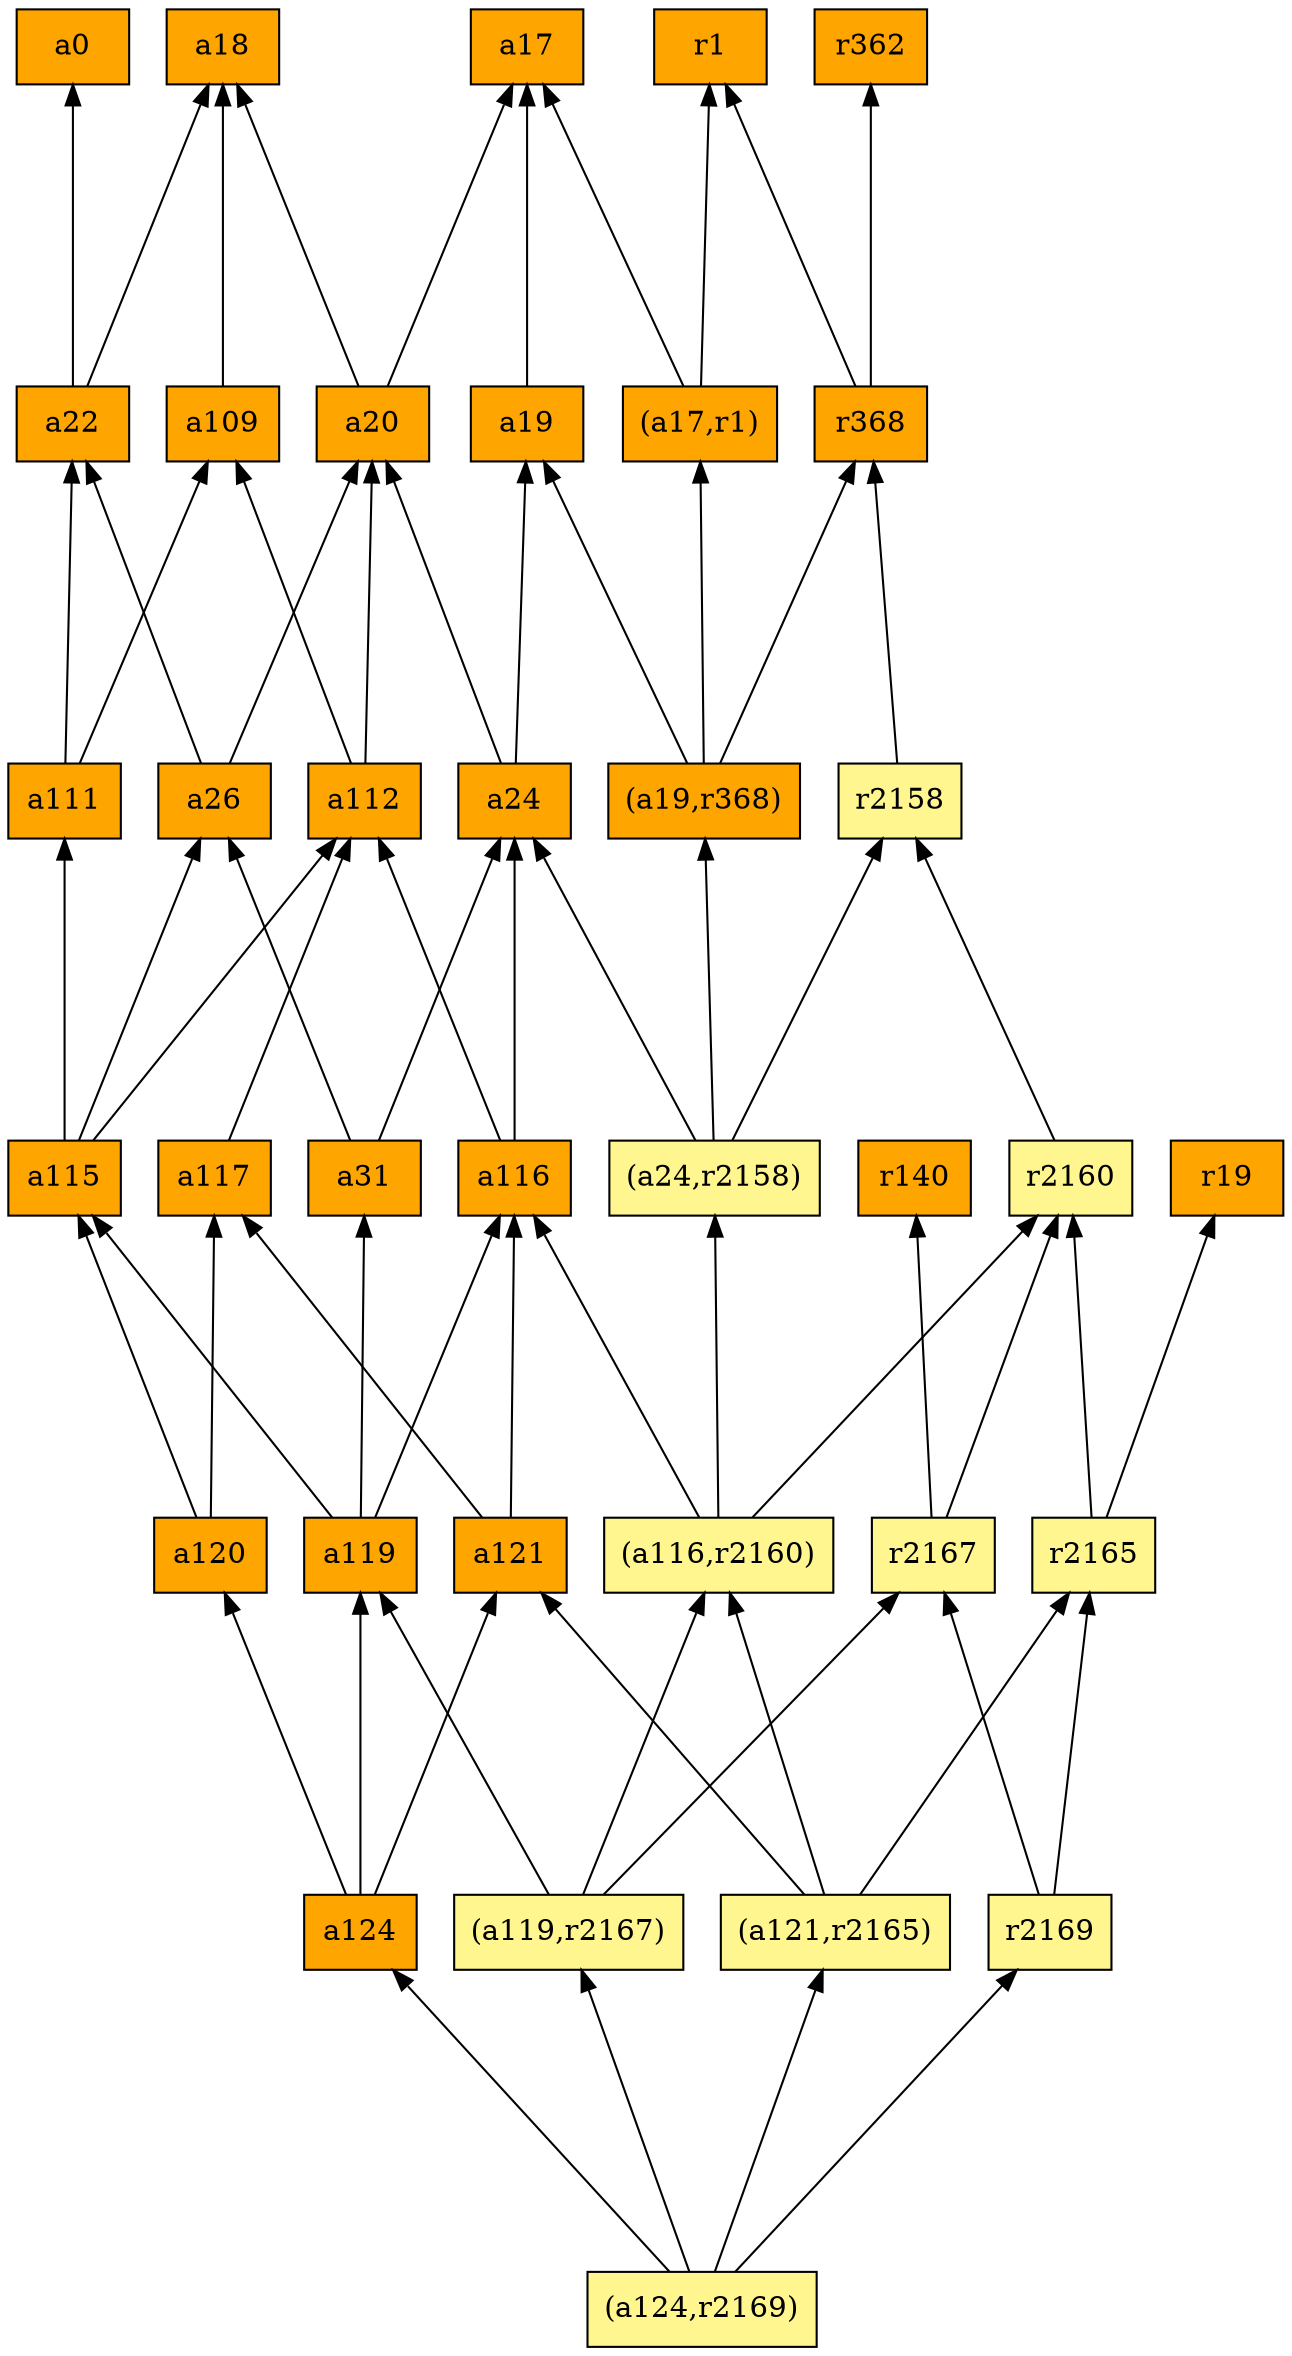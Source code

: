 digraph G {
rankdir=BT;ranksep="2.0";
"a120" [shape=record,fillcolor=orange,style=filled,label="{a120}"];
"r2158" [shape=record,fillcolor=khaki1,style=filled,label="{r2158}"];
"(a121,r2165)" [shape=record,fillcolor=khaki1,style=filled,label="{(a121,r2165)}"];
"a119" [shape=record,fillcolor=orange,style=filled,label="{a119}"];
"a109" [shape=record,fillcolor=orange,style=filled,label="{a109}"];
"(a19,r368)" [shape=record,fillcolor=orange,style=filled,label="{(a19,r368)}"];
"(a116,r2160)" [shape=record,fillcolor=khaki1,style=filled,label="{(a116,r2160)}"];
"a112" [shape=record,fillcolor=orange,style=filled,label="{a112}"];
"a31" [shape=record,fillcolor=orange,style=filled,label="{a31}"];
"(a17,r1)" [shape=record,fillcolor=orange,style=filled,label="{(a17,r1)}"];
"a20" [shape=record,fillcolor=orange,style=filled,label="{a20}"];
"a26" [shape=record,fillcolor=orange,style=filled,label="{a26}"];
"a111" [shape=record,fillcolor=orange,style=filled,label="{a111}"];
"a116" [shape=record,fillcolor=orange,style=filled,label="{a116}"];
"r2169" [shape=record,fillcolor=khaki1,style=filled,label="{r2169}"];
"r2160" [shape=record,fillcolor=khaki1,style=filled,label="{r2160}"];
"(a24,r2158)" [shape=record,fillcolor=khaki1,style=filled,label="{(a24,r2158)}"];
"a17" [shape=record,fillcolor=orange,style=filled,label="{a17}"];
"r368" [shape=record,fillcolor=orange,style=filled,label="{r368}"];
"a24" [shape=record,fillcolor=orange,style=filled,label="{a24}"];
"a124" [shape=record,fillcolor=orange,style=filled,label="{a124}"];
"a18" [shape=record,fillcolor=orange,style=filled,label="{a18}"];
"a115" [shape=record,fillcolor=orange,style=filled,label="{a115}"];
"a121" [shape=record,fillcolor=orange,style=filled,label="{a121}"];
"(a119,r2167)" [shape=record,fillcolor=khaki1,style=filled,label="{(a119,r2167)}"];
"r2165" [shape=record,fillcolor=khaki1,style=filled,label="{r2165}"];
"a22" [shape=record,fillcolor=orange,style=filled,label="{a22}"];
"r362" [shape=record,fillcolor=orange,style=filled,label="{r362}"];
"r140" [shape=record,fillcolor=orange,style=filled,label="{r140}"];
"r19" [shape=record,fillcolor=orange,style=filled,label="{r19}"];
"a19" [shape=record,fillcolor=orange,style=filled,label="{a19}"];
"a117" [shape=record,fillcolor=orange,style=filled,label="{a117}"];
"r1" [shape=record,fillcolor=orange,style=filled,label="{r1}"];
"(a124,r2169)" [shape=record,fillcolor=khaki1,style=filled,label="{(a124,r2169)}"];
"r2167" [shape=record,fillcolor=khaki1,style=filled,label="{r2167}"];
"a0" [shape=record,fillcolor=orange,style=filled,label="{a0}"];
"a120" -> "a117"
"a120" -> "a115"
"r2158" -> "r368"
"(a121,r2165)" -> "(a116,r2160)"
"(a121,r2165)" -> "a121"
"(a121,r2165)" -> "r2165"
"a119" -> "a115"
"a119" -> "a31"
"a119" -> "a116"
"a109" -> "a18"
"(a19,r368)" -> "r368"
"(a19,r368)" -> "a19"
"(a19,r368)" -> "(a17,r1)"
"(a116,r2160)" -> "r2160"
"(a116,r2160)" -> "(a24,r2158)"
"(a116,r2160)" -> "a116"
"a112" -> "a109"
"a112" -> "a20"
"a31" -> "a26"
"a31" -> "a24"
"(a17,r1)" -> "r1"
"(a17,r1)" -> "a17"
"a20" -> "a18"
"a20" -> "a17"
"a26" -> "a20"
"a26" -> "a22"
"a111" -> "a109"
"a111" -> "a22"
"a116" -> "a24"
"a116" -> "a112"
"r2169" -> "r2167"
"r2169" -> "r2165"
"r2160" -> "r2158"
"(a24,r2158)" -> "a24"
"(a24,r2158)" -> "r2158"
"(a24,r2158)" -> "(a19,r368)"
"r368" -> "r362"
"r368" -> "r1"
"a24" -> "a19"
"a24" -> "a20"
"a124" -> "a120"
"a124" -> "a119"
"a124" -> "a121"
"a115" -> "a26"
"a115" -> "a112"
"a115" -> "a111"
"a121" -> "a117"
"a121" -> "a116"
"(a119,r2167)" -> "a119"
"(a119,r2167)" -> "(a116,r2160)"
"(a119,r2167)" -> "r2167"
"r2165" -> "r2160"
"r2165" -> "r19"
"a22" -> "a0"
"a22" -> "a18"
"a19" -> "a17"
"a117" -> "a112"
"(a124,r2169)" -> "r2169"
"(a124,r2169)" -> "(a121,r2165)"
"(a124,r2169)" -> "a124"
"(a124,r2169)" -> "(a119,r2167)"
"r2167" -> "r140"
"r2167" -> "r2160"
}